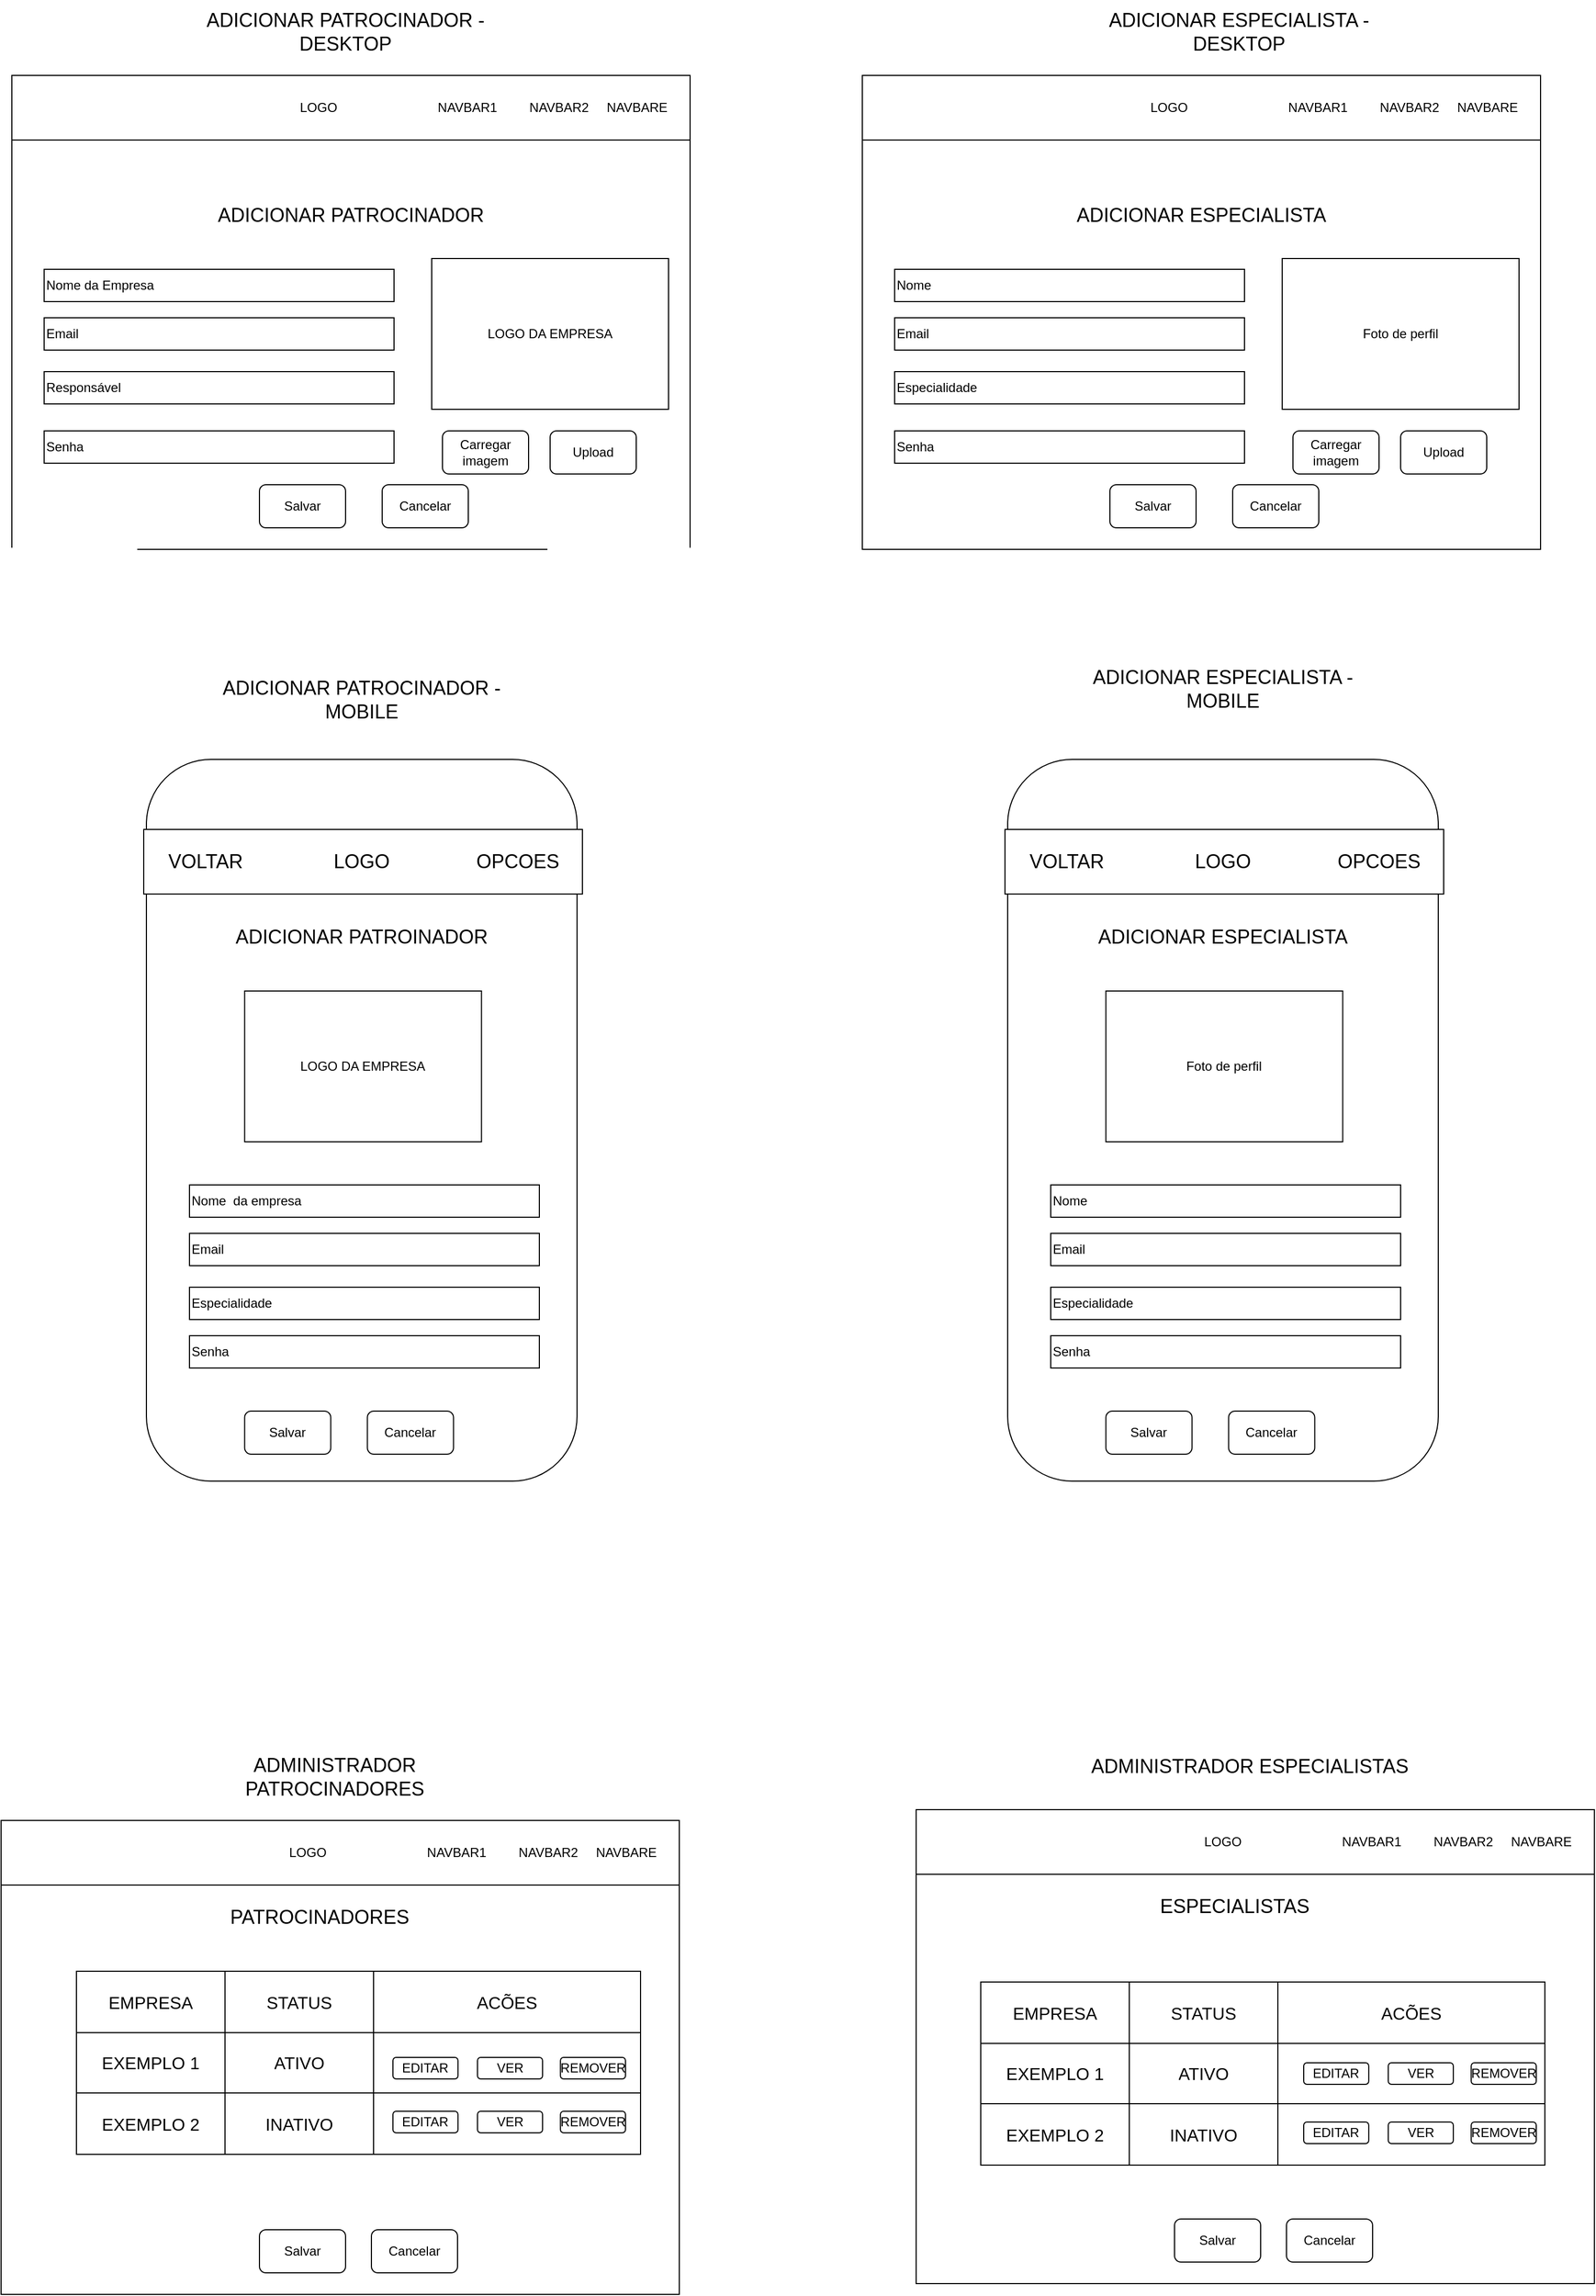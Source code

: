 <mxfile version="24.8.6">
  <diagram id="C5RBs43oDa-KdzZeNtuy" name="Page-1">
    <mxGraphModel dx="1613" dy="696" grid="1" gridSize="10" guides="1" tooltips="1" connect="1" arrows="1" fold="1" page="1" pageScale="1" pageWidth="827" pageHeight="1169" math="0" shadow="0">
      <root>
        <mxCell id="WIyWlLk6GJQsqaUBKTNV-0" />
        <mxCell id="WIyWlLk6GJQsqaUBKTNV-1" parent="WIyWlLk6GJQsqaUBKTNV-0" />
        <mxCell id="5sqfvWZxf14iEMMLBV97-0" value="" style="rounded=0;whiteSpace=wrap;html=1;" vertex="1" parent="WIyWlLk6GJQsqaUBKTNV-1">
          <mxGeometry x="70" y="80" width="630" height="440" as="geometry" />
        </mxCell>
        <mxCell id="5sqfvWZxf14iEMMLBV97-1" value="&amp;nbsp; &amp;nbsp; &amp;nbsp; &amp;nbsp; &amp;nbsp; &amp;nbsp; &amp;nbsp; &amp;nbsp; &amp;nbsp; &amp;nbsp; &amp;nbsp; &amp;nbsp; &amp;nbsp; &amp;nbsp; &amp;nbsp; &amp;nbsp; &amp;nbsp; &amp;nbsp; &amp;nbsp; &amp;nbsp; &amp;nbsp; &amp;nbsp; &amp;nbsp; &amp;nbsp; &amp;nbsp; &amp;nbsp; &amp;nbsp; &amp;nbsp; &amp;nbsp; &amp;nbsp; &amp;nbsp; &amp;nbsp; &amp;nbsp; &amp;nbsp; &amp;nbsp; &amp;nbsp; &amp;nbsp; LOGO&amp;nbsp; &amp;nbsp; &amp;nbsp; &amp;nbsp; &amp;nbsp; &amp;nbsp; &amp;nbsp; &amp;nbsp; &amp;nbsp; &amp;nbsp; &amp;nbsp; &amp;nbsp; &amp;nbsp; &amp;nbsp; NAVBAR1&amp;nbsp; &amp;nbsp; &amp;nbsp; &amp;nbsp; &amp;nbsp;NAVBAR2&amp;nbsp; &amp;nbsp; &amp;nbsp;NAVBARE" style="rounded=0;whiteSpace=wrap;html=1;" vertex="1" parent="WIyWlLk6GJQsqaUBKTNV-1">
          <mxGeometry x="70" y="80" width="630" height="60" as="geometry" />
        </mxCell>
        <mxCell id="5sqfvWZxf14iEMMLBV97-3" value="Nome da Empresa" style="rounded=0;whiteSpace=wrap;html=1;align=left;" vertex="1" parent="WIyWlLk6GJQsqaUBKTNV-1">
          <mxGeometry x="100" y="260" width="325" height="30" as="geometry" />
        </mxCell>
        <mxCell id="5sqfvWZxf14iEMMLBV97-4" value="&lt;font style=&quot;font-size: 18px;&quot;&gt;ADICIONAR PATROCINADOR&lt;/font&gt;" style="text;html=1;align=center;verticalAlign=middle;whiteSpace=wrap;rounded=0;" vertex="1" parent="WIyWlLk6GJQsqaUBKTNV-1">
          <mxGeometry x="235" y="180" width="300" height="60" as="geometry" />
        </mxCell>
        <mxCell id="5sqfvWZxf14iEMMLBV97-5" value="Email" style="rounded=0;whiteSpace=wrap;html=1;align=left;" vertex="1" parent="WIyWlLk6GJQsqaUBKTNV-1">
          <mxGeometry x="100" y="305" width="325" height="30" as="geometry" />
        </mxCell>
        <mxCell id="5sqfvWZxf14iEMMLBV97-6" value="Responsável" style="rounded=0;whiteSpace=wrap;html=1;align=left;" vertex="1" parent="WIyWlLk6GJQsqaUBKTNV-1">
          <mxGeometry x="100" y="355" width="325" height="30" as="geometry" />
        </mxCell>
        <mxCell id="5sqfvWZxf14iEMMLBV97-7" value="LOGO DA EMPRESA" style="rounded=0;whiteSpace=wrap;html=1;" vertex="1" parent="WIyWlLk6GJQsqaUBKTNV-1">
          <mxGeometry x="460" y="250" width="220" height="140" as="geometry" />
        </mxCell>
        <mxCell id="5sqfvWZxf14iEMMLBV97-8" value="Carregar imagem" style="rounded=1;whiteSpace=wrap;html=1;" vertex="1" parent="WIyWlLk6GJQsqaUBKTNV-1">
          <mxGeometry x="470" y="410" width="80" height="40" as="geometry" />
        </mxCell>
        <mxCell id="5sqfvWZxf14iEMMLBV97-9" value="Upload" style="rounded=1;whiteSpace=wrap;html=1;" vertex="1" parent="WIyWlLk6GJQsqaUBKTNV-1">
          <mxGeometry x="570" y="410" width="80" height="40" as="geometry" />
        </mxCell>
        <mxCell id="5sqfvWZxf14iEMMLBV97-10" value="Salvar" style="rounded=1;whiteSpace=wrap;html=1;" vertex="1" parent="WIyWlLk6GJQsqaUBKTNV-1">
          <mxGeometry x="300" y="460" width="80" height="40" as="geometry" />
        </mxCell>
        <mxCell id="5sqfvWZxf14iEMMLBV97-11" value="Cancelar" style="rounded=1;whiteSpace=wrap;html=1;" vertex="1" parent="WIyWlLk6GJQsqaUBKTNV-1">
          <mxGeometry x="414" y="460" width="80" height="40" as="geometry" />
        </mxCell>
        <mxCell id="5sqfvWZxf14iEMMLBV97-12" value="" style="rounded=0;whiteSpace=wrap;html=1;" vertex="1" parent="WIyWlLk6GJQsqaUBKTNV-1">
          <mxGeometry x="860" y="80" width="630" height="440" as="geometry" />
        </mxCell>
        <mxCell id="5sqfvWZxf14iEMMLBV97-13" value="&amp;nbsp; &amp;nbsp; &amp;nbsp; &amp;nbsp; &amp;nbsp; &amp;nbsp; &amp;nbsp; &amp;nbsp; &amp;nbsp; &amp;nbsp; &amp;nbsp; &amp;nbsp; &amp;nbsp; &amp;nbsp; &amp;nbsp; &amp;nbsp; &amp;nbsp; &amp;nbsp; &amp;nbsp; &amp;nbsp; &amp;nbsp; &amp;nbsp; &amp;nbsp; &amp;nbsp; &amp;nbsp; &amp;nbsp; &amp;nbsp; &amp;nbsp; &amp;nbsp; &amp;nbsp; &amp;nbsp; &amp;nbsp; &amp;nbsp; &amp;nbsp; &amp;nbsp; &amp;nbsp; &amp;nbsp; LOGO&amp;nbsp; &amp;nbsp; &amp;nbsp; &amp;nbsp; &amp;nbsp; &amp;nbsp; &amp;nbsp; &amp;nbsp; &amp;nbsp; &amp;nbsp; &amp;nbsp; &amp;nbsp; &amp;nbsp; &amp;nbsp; NAVBAR1&amp;nbsp; &amp;nbsp; &amp;nbsp; &amp;nbsp; &amp;nbsp;NAVBAR2&amp;nbsp; &amp;nbsp; &amp;nbsp;NAVBARE" style="rounded=0;whiteSpace=wrap;html=1;" vertex="1" parent="WIyWlLk6GJQsqaUBKTNV-1">
          <mxGeometry x="860" y="80" width="630" height="60" as="geometry" />
        </mxCell>
        <mxCell id="5sqfvWZxf14iEMMLBV97-14" value="Nome&amp;nbsp;" style="rounded=0;whiteSpace=wrap;html=1;align=left;" vertex="1" parent="WIyWlLk6GJQsqaUBKTNV-1">
          <mxGeometry x="890" y="260" width="325" height="30" as="geometry" />
        </mxCell>
        <mxCell id="5sqfvWZxf14iEMMLBV97-15" value="&lt;span style=&quot;font-size: 18px;&quot;&gt;ADICIONAR ESPECIALISTA&lt;/span&gt;" style="text;html=1;align=center;verticalAlign=middle;whiteSpace=wrap;rounded=0;" vertex="1" parent="WIyWlLk6GJQsqaUBKTNV-1">
          <mxGeometry x="1025" y="180" width="300" height="60" as="geometry" />
        </mxCell>
        <mxCell id="5sqfvWZxf14iEMMLBV97-16" value="Email" style="rounded=0;whiteSpace=wrap;html=1;align=left;" vertex="1" parent="WIyWlLk6GJQsqaUBKTNV-1">
          <mxGeometry x="890" y="305" width="325" height="30" as="geometry" />
        </mxCell>
        <mxCell id="5sqfvWZxf14iEMMLBV97-17" value="Especialidade" style="rounded=0;whiteSpace=wrap;html=1;align=left;" vertex="1" parent="WIyWlLk6GJQsqaUBKTNV-1">
          <mxGeometry x="890" y="355" width="325" height="30" as="geometry" />
        </mxCell>
        <mxCell id="5sqfvWZxf14iEMMLBV97-18" value="Foto de perfil" style="rounded=0;whiteSpace=wrap;html=1;" vertex="1" parent="WIyWlLk6GJQsqaUBKTNV-1">
          <mxGeometry x="1250" y="250" width="220" height="140" as="geometry" />
        </mxCell>
        <mxCell id="5sqfvWZxf14iEMMLBV97-19" value="Carregar imagem" style="rounded=1;whiteSpace=wrap;html=1;" vertex="1" parent="WIyWlLk6GJQsqaUBKTNV-1">
          <mxGeometry x="1260" y="410" width="80" height="40" as="geometry" />
        </mxCell>
        <mxCell id="5sqfvWZxf14iEMMLBV97-20" value="Upload" style="rounded=1;whiteSpace=wrap;html=1;" vertex="1" parent="WIyWlLk6GJQsqaUBKTNV-1">
          <mxGeometry x="1360" y="410" width="80" height="40" as="geometry" />
        </mxCell>
        <mxCell id="5sqfvWZxf14iEMMLBV97-21" value="Salvar" style="rounded=1;whiteSpace=wrap;html=1;" vertex="1" parent="WIyWlLk6GJQsqaUBKTNV-1">
          <mxGeometry x="1090" y="460" width="80" height="40" as="geometry" />
        </mxCell>
        <mxCell id="5sqfvWZxf14iEMMLBV97-22" value="Cancelar" style="rounded=1;whiteSpace=wrap;html=1;" vertex="1" parent="WIyWlLk6GJQsqaUBKTNV-1">
          <mxGeometry x="1204" y="460" width="80" height="40" as="geometry" />
        </mxCell>
        <mxCell id="5sqfvWZxf14iEMMLBV97-24" value="&lt;font style=&quot;font-size: 18px;&quot;&gt;ADICIONAR PATROCINADOR - DESKTOP&lt;/font&gt;" style="text;html=1;align=center;verticalAlign=middle;whiteSpace=wrap;rounded=0;" vertex="1" parent="WIyWlLk6GJQsqaUBKTNV-1">
          <mxGeometry x="230" y="10" width="300" height="60" as="geometry" />
        </mxCell>
        <mxCell id="5sqfvWZxf14iEMMLBV97-25" value="&lt;span style=&quot;font-size: 18px;&quot;&gt;ADICIONAR ESPECIALISTA - DESKTOP&lt;/span&gt;" style="text;html=1;align=center;verticalAlign=middle;whiteSpace=wrap;rounded=0;" vertex="1" parent="WIyWlLk6GJQsqaUBKTNV-1">
          <mxGeometry x="1060" y="10" width="300" height="60" as="geometry" />
        </mxCell>
        <mxCell id="5sqfvWZxf14iEMMLBV97-26" value="" style="rounded=1;whiteSpace=wrap;html=1;rotation=90;" vertex="1" parent="WIyWlLk6GJQsqaUBKTNV-1">
          <mxGeometry x="860" y="850" width="670" height="400" as="geometry" />
        </mxCell>
        <mxCell id="5sqfvWZxf14iEMMLBV97-27" value="&lt;span style=&quot;font-size: 18px;&quot;&gt;ADICIONAR ESPECIALISTA - MOBILE&lt;/span&gt;" style="text;html=1;align=center;verticalAlign=middle;whiteSpace=wrap;rounded=0;" vertex="1" parent="WIyWlLk6GJQsqaUBKTNV-1">
          <mxGeometry x="1045" y="620" width="300" height="60" as="geometry" />
        </mxCell>
        <mxCell id="5sqfvWZxf14iEMMLBV97-28" value="" style="rounded=0;whiteSpace=wrap;html=1;" vertex="1" parent="WIyWlLk6GJQsqaUBKTNV-1">
          <mxGeometry x="992.5" y="780" width="407.5" height="60" as="geometry" />
        </mxCell>
        <mxCell id="5sqfvWZxf14iEMMLBV97-29" value="&lt;span style=&quot;font-size: 18px;&quot;&gt;LOGO&lt;/span&gt;" style="text;html=1;align=center;verticalAlign=middle;whiteSpace=wrap;rounded=0;" vertex="1" parent="WIyWlLk6GJQsqaUBKTNV-1">
          <mxGeometry x="1045" y="780" width="300" height="60" as="geometry" />
        </mxCell>
        <mxCell id="5sqfvWZxf14iEMMLBV97-30" value="&lt;span style=&quot;font-size: 18px;&quot;&gt;VOLTAR&lt;/span&gt;" style="text;html=1;align=center;verticalAlign=middle;whiteSpace=wrap;rounded=0;" vertex="1" parent="WIyWlLk6GJQsqaUBKTNV-1">
          <mxGeometry x="990" y="780" width="120" height="60" as="geometry" />
        </mxCell>
        <mxCell id="5sqfvWZxf14iEMMLBV97-31" value="&lt;span style=&quot;font-size: 18px;&quot;&gt;OPCOES&lt;/span&gt;" style="text;html=1;align=center;verticalAlign=middle;whiteSpace=wrap;rounded=0;" vertex="1" parent="WIyWlLk6GJQsqaUBKTNV-1">
          <mxGeometry x="1280" y="780" width="120" height="60" as="geometry" />
        </mxCell>
        <mxCell id="5sqfvWZxf14iEMMLBV97-32" value="Nome&amp;nbsp;" style="rounded=0;whiteSpace=wrap;html=1;align=left;" vertex="1" parent="WIyWlLk6GJQsqaUBKTNV-1">
          <mxGeometry x="1035" y="1110" width="325" height="30" as="geometry" />
        </mxCell>
        <mxCell id="5sqfvWZxf14iEMMLBV97-33" value="&lt;span style=&quot;font-size: 18px;&quot;&gt;ADICIONAR ESPECIALISTA&lt;/span&gt;" style="text;html=1;align=center;verticalAlign=middle;whiteSpace=wrap;rounded=0;" vertex="1" parent="WIyWlLk6GJQsqaUBKTNV-1">
          <mxGeometry x="1045" y="850" width="300" height="60" as="geometry" />
        </mxCell>
        <mxCell id="5sqfvWZxf14iEMMLBV97-34" value="Email" style="rounded=0;whiteSpace=wrap;html=1;align=left;" vertex="1" parent="WIyWlLk6GJQsqaUBKTNV-1">
          <mxGeometry x="1035" y="1155" width="325" height="30" as="geometry" />
        </mxCell>
        <mxCell id="5sqfvWZxf14iEMMLBV97-35" value="Especialidade" style="rounded=0;whiteSpace=wrap;html=1;align=left;" vertex="1" parent="WIyWlLk6GJQsqaUBKTNV-1">
          <mxGeometry x="1035" y="1205" width="325" height="30" as="geometry" />
        </mxCell>
        <mxCell id="5sqfvWZxf14iEMMLBV97-36" value="Foto de perfil" style="rounded=0;whiteSpace=wrap;html=1;" vertex="1" parent="WIyWlLk6GJQsqaUBKTNV-1">
          <mxGeometry x="1086.25" y="930" width="220" height="140" as="geometry" />
        </mxCell>
        <mxCell id="5sqfvWZxf14iEMMLBV97-37" value="Salvar" style="rounded=1;whiteSpace=wrap;html=1;" vertex="1" parent="WIyWlLk6GJQsqaUBKTNV-1">
          <mxGeometry x="1086.25" y="1320" width="80" height="40" as="geometry" />
        </mxCell>
        <mxCell id="5sqfvWZxf14iEMMLBV97-38" value="Cancelar" style="rounded=1;whiteSpace=wrap;html=1;" vertex="1" parent="WIyWlLk6GJQsqaUBKTNV-1">
          <mxGeometry x="1200.25" y="1320" width="80" height="40" as="geometry" />
        </mxCell>
        <mxCell id="5sqfvWZxf14iEMMLBV97-39" value="Senha" style="rounded=0;whiteSpace=wrap;html=1;align=left;" vertex="1" parent="WIyWlLk6GJQsqaUBKTNV-1">
          <mxGeometry x="1035" y="1250" width="325" height="30" as="geometry" />
        </mxCell>
        <mxCell id="5sqfvWZxf14iEMMLBV97-40" value="Senha" style="rounded=0;whiteSpace=wrap;html=1;align=left;" vertex="1" parent="WIyWlLk6GJQsqaUBKTNV-1">
          <mxGeometry x="890" y="410" width="325" height="30" as="geometry" />
        </mxCell>
        <mxCell id="5sqfvWZxf14iEMMLBV97-41" value="Senha" style="rounded=0;whiteSpace=wrap;html=1;align=left;" vertex="1" parent="WIyWlLk6GJQsqaUBKTNV-1">
          <mxGeometry x="100" y="410" width="325" height="30" as="geometry" />
        </mxCell>
        <mxCell id="5sqfvWZxf14iEMMLBV97-42" value="" style="rounded=1;whiteSpace=wrap;html=1;rotation=90;" vertex="1" parent="WIyWlLk6GJQsqaUBKTNV-1">
          <mxGeometry x="60" y="850" width="670" height="400" as="geometry" />
        </mxCell>
        <mxCell id="5sqfvWZxf14iEMMLBV97-43" value="" style="rounded=0;whiteSpace=wrap;html=1;" vertex="1" parent="WIyWlLk6GJQsqaUBKTNV-1">
          <mxGeometry x="192.5" y="780" width="407.5" height="60" as="geometry" />
        </mxCell>
        <mxCell id="5sqfvWZxf14iEMMLBV97-44" value="&lt;span style=&quot;font-size: 18px;&quot;&gt;LOGO&lt;/span&gt;" style="text;html=1;align=center;verticalAlign=middle;whiteSpace=wrap;rounded=0;" vertex="1" parent="WIyWlLk6GJQsqaUBKTNV-1">
          <mxGeometry x="245" y="780" width="300" height="60" as="geometry" />
        </mxCell>
        <mxCell id="5sqfvWZxf14iEMMLBV97-45" value="&lt;span style=&quot;font-size: 18px;&quot;&gt;VOLTAR&lt;/span&gt;" style="text;html=1;align=center;verticalAlign=middle;whiteSpace=wrap;rounded=0;" vertex="1" parent="WIyWlLk6GJQsqaUBKTNV-1">
          <mxGeometry x="190" y="780" width="120" height="60" as="geometry" />
        </mxCell>
        <mxCell id="5sqfvWZxf14iEMMLBV97-46" value="&lt;span style=&quot;font-size: 18px;&quot;&gt;OPCOES&lt;/span&gt;" style="text;html=1;align=center;verticalAlign=middle;whiteSpace=wrap;rounded=0;" vertex="1" parent="WIyWlLk6GJQsqaUBKTNV-1">
          <mxGeometry x="480" y="780" width="120" height="60" as="geometry" />
        </mxCell>
        <mxCell id="5sqfvWZxf14iEMMLBV97-47" value="Nome&amp;nbsp; da empresa" style="rounded=0;whiteSpace=wrap;html=1;align=left;" vertex="1" parent="WIyWlLk6GJQsqaUBKTNV-1">
          <mxGeometry x="235" y="1110" width="325" height="30" as="geometry" />
        </mxCell>
        <mxCell id="5sqfvWZxf14iEMMLBV97-48" value="&lt;span style=&quot;font-size: 18px;&quot;&gt;ADICIONAR PATROINADOR&lt;/span&gt;" style="text;html=1;align=center;verticalAlign=middle;whiteSpace=wrap;rounded=0;" vertex="1" parent="WIyWlLk6GJQsqaUBKTNV-1">
          <mxGeometry x="245" y="850" width="300" height="60" as="geometry" />
        </mxCell>
        <mxCell id="5sqfvWZxf14iEMMLBV97-49" value="Email" style="rounded=0;whiteSpace=wrap;html=1;align=left;" vertex="1" parent="WIyWlLk6GJQsqaUBKTNV-1">
          <mxGeometry x="235" y="1155" width="325" height="30" as="geometry" />
        </mxCell>
        <mxCell id="5sqfvWZxf14iEMMLBV97-50" value="Especialidade" style="rounded=0;whiteSpace=wrap;html=1;align=left;" vertex="1" parent="WIyWlLk6GJQsqaUBKTNV-1">
          <mxGeometry x="235" y="1205" width="325" height="30" as="geometry" />
        </mxCell>
        <mxCell id="5sqfvWZxf14iEMMLBV97-51" value="LOGO DA EMPRESA" style="rounded=0;whiteSpace=wrap;html=1;" vertex="1" parent="WIyWlLk6GJQsqaUBKTNV-1">
          <mxGeometry x="286.25" y="930" width="220" height="140" as="geometry" />
        </mxCell>
        <mxCell id="5sqfvWZxf14iEMMLBV97-52" value="Salvar" style="rounded=1;whiteSpace=wrap;html=1;" vertex="1" parent="WIyWlLk6GJQsqaUBKTNV-1">
          <mxGeometry x="286.25" y="1320" width="80" height="40" as="geometry" />
        </mxCell>
        <mxCell id="5sqfvWZxf14iEMMLBV97-53" value="Cancelar" style="rounded=1;whiteSpace=wrap;html=1;" vertex="1" parent="WIyWlLk6GJQsqaUBKTNV-1">
          <mxGeometry x="400.25" y="1320" width="80" height="40" as="geometry" />
        </mxCell>
        <mxCell id="5sqfvWZxf14iEMMLBV97-54" value="Senha" style="rounded=0;whiteSpace=wrap;html=1;align=left;" vertex="1" parent="WIyWlLk6GJQsqaUBKTNV-1">
          <mxGeometry x="235" y="1250" width="325" height="30" as="geometry" />
        </mxCell>
        <mxCell id="5sqfvWZxf14iEMMLBV97-55" value="&lt;span style=&quot;font-size: 18px;&quot;&gt;ADICIONAR PATROCINADOR - MOBILE&lt;/span&gt;" style="text;html=1;align=center;verticalAlign=middle;whiteSpace=wrap;rounded=0;" vertex="1" parent="WIyWlLk6GJQsqaUBKTNV-1">
          <mxGeometry x="245" y="630" width="300" height="60" as="geometry" />
        </mxCell>
        <mxCell id="5sqfvWZxf14iEMMLBV97-56" value="" style="rounded=0;whiteSpace=wrap;html=1;" vertex="1" parent="WIyWlLk6GJQsqaUBKTNV-1">
          <mxGeometry x="60" y="1700" width="630" height="440" as="geometry" />
        </mxCell>
        <mxCell id="5sqfvWZxf14iEMMLBV97-57" value="&amp;nbsp; &amp;nbsp; &amp;nbsp; &amp;nbsp; &amp;nbsp; &amp;nbsp; &amp;nbsp; &amp;nbsp; &amp;nbsp; &amp;nbsp; &amp;nbsp; &amp;nbsp; &amp;nbsp; &amp;nbsp; &amp;nbsp; &amp;nbsp; &amp;nbsp; &amp;nbsp; &amp;nbsp; &amp;nbsp; &amp;nbsp; &amp;nbsp; &amp;nbsp; &amp;nbsp; &amp;nbsp; &amp;nbsp; &amp;nbsp; &amp;nbsp; &amp;nbsp; &amp;nbsp; &amp;nbsp; &amp;nbsp; &amp;nbsp; &amp;nbsp; &amp;nbsp; &amp;nbsp; &amp;nbsp; LOGO&amp;nbsp; &amp;nbsp; &amp;nbsp; &amp;nbsp; &amp;nbsp; &amp;nbsp; &amp;nbsp; &amp;nbsp; &amp;nbsp; &amp;nbsp; &amp;nbsp; &amp;nbsp; &amp;nbsp; &amp;nbsp; NAVBAR1&amp;nbsp; &amp;nbsp; &amp;nbsp; &amp;nbsp; &amp;nbsp;NAVBAR2&amp;nbsp; &amp;nbsp; &amp;nbsp;NAVBARE" style="rounded=0;whiteSpace=wrap;html=1;" vertex="1" parent="WIyWlLk6GJQsqaUBKTNV-1">
          <mxGeometry x="60" y="1700" width="630" height="60" as="geometry" />
        </mxCell>
        <mxCell id="5sqfvWZxf14iEMMLBV97-59" value="&lt;font style=&quot;font-size: 18px;&quot;&gt;PATROCINADORES&lt;/font&gt;" style="text;html=1;align=center;verticalAlign=middle;whiteSpace=wrap;rounded=0;" vertex="1" parent="WIyWlLk6GJQsqaUBKTNV-1">
          <mxGeometry x="206.25" y="1760" width="300" height="60" as="geometry" />
        </mxCell>
        <mxCell id="5sqfvWZxf14iEMMLBV97-65" value="Salvar" style="rounded=1;whiteSpace=wrap;html=1;" vertex="1" parent="WIyWlLk6GJQsqaUBKTNV-1">
          <mxGeometry x="300" y="2080" width="80" height="40" as="geometry" />
        </mxCell>
        <mxCell id="5sqfvWZxf14iEMMLBV97-66" value="Cancelar" style="rounded=1;whiteSpace=wrap;html=1;" vertex="1" parent="WIyWlLk6GJQsqaUBKTNV-1">
          <mxGeometry x="404" y="2080" width="80" height="40" as="geometry" />
        </mxCell>
        <mxCell id="5sqfvWZxf14iEMMLBV97-67" value="&lt;span style=&quot;font-size: 18px;&quot;&gt;ADMINISTRADOR PATROCINADORES&lt;/span&gt;" style="text;html=1;align=center;verticalAlign=middle;whiteSpace=wrap;rounded=0;" vertex="1" parent="WIyWlLk6GJQsqaUBKTNV-1">
          <mxGeometry x="220" y="1630" width="300" height="60" as="geometry" />
        </mxCell>
        <mxCell id="5sqfvWZxf14iEMMLBV97-70" value="" style="shape=table;startSize=0;container=1;collapsible=0;childLayout=tableLayout;fontSize=16;" vertex="1" parent="WIyWlLk6GJQsqaUBKTNV-1">
          <mxGeometry x="130" y="1840" width="524" height="170" as="geometry" />
        </mxCell>
        <mxCell id="5sqfvWZxf14iEMMLBV97-71" value="" style="shape=tableRow;horizontal=0;startSize=0;swimlaneHead=0;swimlaneBody=0;strokeColor=inherit;top=0;left=0;bottom=0;right=0;collapsible=0;dropTarget=0;fillColor=none;points=[[0,0.5],[1,0.5]];portConstraint=eastwest;fontSize=16;" vertex="1" parent="5sqfvWZxf14iEMMLBV97-70">
          <mxGeometry width="524" height="57" as="geometry" />
        </mxCell>
        <mxCell id="5sqfvWZxf14iEMMLBV97-72" value="EMPRESA" style="shape=partialRectangle;html=1;whiteSpace=wrap;connectable=0;strokeColor=inherit;overflow=hidden;fillColor=none;top=0;left=0;bottom=0;right=0;pointerEvents=1;fontSize=16;" vertex="1" parent="5sqfvWZxf14iEMMLBV97-71">
          <mxGeometry width="138" height="57" as="geometry">
            <mxRectangle width="138" height="57" as="alternateBounds" />
          </mxGeometry>
        </mxCell>
        <mxCell id="5sqfvWZxf14iEMMLBV97-73" value="STATUS" style="shape=partialRectangle;html=1;whiteSpace=wrap;connectable=0;strokeColor=inherit;overflow=hidden;fillColor=none;top=0;left=0;bottom=0;right=0;pointerEvents=1;fontSize=16;" vertex="1" parent="5sqfvWZxf14iEMMLBV97-71">
          <mxGeometry x="138" width="138" height="57" as="geometry">
            <mxRectangle width="138" height="57" as="alternateBounds" />
          </mxGeometry>
        </mxCell>
        <mxCell id="5sqfvWZxf14iEMMLBV97-74" value="ACÕES" style="shape=partialRectangle;html=1;whiteSpace=wrap;connectable=0;strokeColor=inherit;overflow=hidden;fillColor=none;top=0;left=0;bottom=0;right=0;pointerEvents=1;fontSize=16;" vertex="1" parent="5sqfvWZxf14iEMMLBV97-71">
          <mxGeometry x="276" width="248" height="57" as="geometry">
            <mxRectangle width="248" height="57" as="alternateBounds" />
          </mxGeometry>
        </mxCell>
        <mxCell id="5sqfvWZxf14iEMMLBV97-75" value="" style="shape=tableRow;horizontal=0;startSize=0;swimlaneHead=0;swimlaneBody=0;strokeColor=inherit;top=0;left=0;bottom=0;right=0;collapsible=0;dropTarget=0;fillColor=none;points=[[0,0.5],[1,0.5]];portConstraint=eastwest;fontSize=16;" vertex="1" parent="5sqfvWZxf14iEMMLBV97-70">
          <mxGeometry y="57" width="524" height="56" as="geometry" />
        </mxCell>
        <mxCell id="5sqfvWZxf14iEMMLBV97-76" value="EXEMPLO 1" style="shape=partialRectangle;html=1;whiteSpace=wrap;connectable=0;strokeColor=inherit;overflow=hidden;fillColor=none;top=0;left=0;bottom=0;right=0;pointerEvents=1;fontSize=16;" vertex="1" parent="5sqfvWZxf14iEMMLBV97-75">
          <mxGeometry width="138" height="56" as="geometry">
            <mxRectangle width="138" height="56" as="alternateBounds" />
          </mxGeometry>
        </mxCell>
        <mxCell id="5sqfvWZxf14iEMMLBV97-77" value="ATIVO" style="shape=partialRectangle;html=1;whiteSpace=wrap;connectable=0;strokeColor=inherit;overflow=hidden;fillColor=none;top=0;left=0;bottom=0;right=0;pointerEvents=1;fontSize=16;" vertex="1" parent="5sqfvWZxf14iEMMLBV97-75">
          <mxGeometry x="138" width="138" height="56" as="geometry">
            <mxRectangle width="138" height="56" as="alternateBounds" />
          </mxGeometry>
        </mxCell>
        <mxCell id="5sqfvWZxf14iEMMLBV97-78" value="" style="shape=partialRectangle;html=1;whiteSpace=wrap;connectable=0;strokeColor=inherit;overflow=hidden;fillColor=none;top=0;left=0;bottom=0;right=0;pointerEvents=1;fontSize=16;" vertex="1" parent="5sqfvWZxf14iEMMLBV97-75">
          <mxGeometry x="276" width="248" height="56" as="geometry">
            <mxRectangle width="248" height="56" as="alternateBounds" />
          </mxGeometry>
        </mxCell>
        <mxCell id="5sqfvWZxf14iEMMLBV97-79" value="" style="shape=tableRow;horizontal=0;startSize=0;swimlaneHead=0;swimlaneBody=0;strokeColor=inherit;top=0;left=0;bottom=0;right=0;collapsible=0;dropTarget=0;fillColor=none;points=[[0,0.5],[1,0.5]];portConstraint=eastwest;fontSize=16;" vertex="1" parent="5sqfvWZxf14iEMMLBV97-70">
          <mxGeometry y="113" width="524" height="57" as="geometry" />
        </mxCell>
        <mxCell id="5sqfvWZxf14iEMMLBV97-80" value="EXEMPLO 2" style="shape=partialRectangle;html=1;whiteSpace=wrap;connectable=0;strokeColor=inherit;overflow=hidden;fillColor=none;top=0;left=0;bottom=0;right=0;pointerEvents=1;fontSize=16;" vertex="1" parent="5sqfvWZxf14iEMMLBV97-79">
          <mxGeometry width="138" height="57" as="geometry">
            <mxRectangle width="138" height="57" as="alternateBounds" />
          </mxGeometry>
        </mxCell>
        <mxCell id="5sqfvWZxf14iEMMLBV97-81" value="INATIVO" style="shape=partialRectangle;html=1;whiteSpace=wrap;connectable=0;strokeColor=inherit;overflow=hidden;fillColor=none;top=0;left=0;bottom=0;right=0;pointerEvents=1;fontSize=16;" vertex="1" parent="5sqfvWZxf14iEMMLBV97-79">
          <mxGeometry x="138" width="138" height="57" as="geometry">
            <mxRectangle width="138" height="57" as="alternateBounds" />
          </mxGeometry>
        </mxCell>
        <mxCell id="5sqfvWZxf14iEMMLBV97-82" value="" style="shape=partialRectangle;html=1;whiteSpace=wrap;connectable=0;strokeColor=inherit;overflow=hidden;fillColor=none;top=0;left=0;bottom=0;right=0;pointerEvents=1;fontSize=16;" vertex="1" parent="5sqfvWZxf14iEMMLBV97-79">
          <mxGeometry x="276" width="248" height="57" as="geometry">
            <mxRectangle width="248" height="57" as="alternateBounds" />
          </mxGeometry>
        </mxCell>
        <mxCell id="5sqfvWZxf14iEMMLBV97-86" value="" style="group" vertex="1" connectable="0" parent="WIyWlLk6GJQsqaUBKTNV-1">
          <mxGeometry x="424" y="1920" width="216" height="20" as="geometry" />
        </mxCell>
        <mxCell id="5sqfvWZxf14iEMMLBV97-83" value="EDITAR" style="rounded=1;whiteSpace=wrap;html=1;" vertex="1" parent="5sqfvWZxf14iEMMLBV97-86">
          <mxGeometry width="60.42" height="20" as="geometry" />
        </mxCell>
        <mxCell id="5sqfvWZxf14iEMMLBV97-84" value="VER" style="rounded=1;whiteSpace=wrap;html=1;" vertex="1" parent="5sqfvWZxf14iEMMLBV97-86">
          <mxGeometry x="78.545" width="60.42" height="20" as="geometry" />
        </mxCell>
        <mxCell id="5sqfvWZxf14iEMMLBV97-85" value="REMOVER" style="rounded=1;whiteSpace=wrap;html=1;" vertex="1" parent="5sqfvWZxf14iEMMLBV97-86">
          <mxGeometry x="155.58" width="60.42" height="20" as="geometry" />
        </mxCell>
        <mxCell id="5sqfvWZxf14iEMMLBV97-87" value="" style="group" vertex="1" connectable="0" parent="WIyWlLk6GJQsqaUBKTNV-1">
          <mxGeometry x="424" y="1970" width="216" height="20" as="geometry" />
        </mxCell>
        <mxCell id="5sqfvWZxf14iEMMLBV97-88" value="EDITAR" style="rounded=1;whiteSpace=wrap;html=1;" vertex="1" parent="5sqfvWZxf14iEMMLBV97-87">
          <mxGeometry width="60.42" height="20" as="geometry" />
        </mxCell>
        <mxCell id="5sqfvWZxf14iEMMLBV97-89" value="VER" style="rounded=1;whiteSpace=wrap;html=1;" vertex="1" parent="5sqfvWZxf14iEMMLBV97-87">
          <mxGeometry x="78.545" width="60.42" height="20" as="geometry" />
        </mxCell>
        <mxCell id="5sqfvWZxf14iEMMLBV97-90" value="REMOVER" style="rounded=1;whiteSpace=wrap;html=1;" vertex="1" parent="5sqfvWZxf14iEMMLBV97-87">
          <mxGeometry x="155.58" width="60.42" height="20" as="geometry" />
        </mxCell>
        <mxCell id="5sqfvWZxf14iEMMLBV97-91" value="" style="rounded=0;whiteSpace=wrap;html=1;" vertex="1" parent="WIyWlLk6GJQsqaUBKTNV-1">
          <mxGeometry x="910" y="1690" width="630" height="440" as="geometry" />
        </mxCell>
        <mxCell id="5sqfvWZxf14iEMMLBV97-92" value="&amp;nbsp; &amp;nbsp; &amp;nbsp; &amp;nbsp; &amp;nbsp; &amp;nbsp; &amp;nbsp; &amp;nbsp; &amp;nbsp; &amp;nbsp; &amp;nbsp; &amp;nbsp; &amp;nbsp; &amp;nbsp; &amp;nbsp; &amp;nbsp; &amp;nbsp; &amp;nbsp; &amp;nbsp; &amp;nbsp; &amp;nbsp; &amp;nbsp; &amp;nbsp; &amp;nbsp; &amp;nbsp; &amp;nbsp; &amp;nbsp; &amp;nbsp; &amp;nbsp; &amp;nbsp; &amp;nbsp; &amp;nbsp; &amp;nbsp; &amp;nbsp; &amp;nbsp; &amp;nbsp; &amp;nbsp; LOGO&amp;nbsp; &amp;nbsp; &amp;nbsp; &amp;nbsp; &amp;nbsp; &amp;nbsp; &amp;nbsp; &amp;nbsp; &amp;nbsp; &amp;nbsp; &amp;nbsp; &amp;nbsp; &amp;nbsp; &amp;nbsp; NAVBAR1&amp;nbsp; &amp;nbsp; &amp;nbsp; &amp;nbsp; &amp;nbsp;NAVBAR2&amp;nbsp; &amp;nbsp; &amp;nbsp;NAVBARE" style="rounded=0;whiteSpace=wrap;html=1;" vertex="1" parent="WIyWlLk6GJQsqaUBKTNV-1">
          <mxGeometry x="910" y="1690" width="630" height="60" as="geometry" />
        </mxCell>
        <mxCell id="5sqfvWZxf14iEMMLBV97-93" value="&lt;font style=&quot;font-size: 18px;&quot;&gt;ESPECIALISTAS&lt;/font&gt;" style="text;html=1;align=center;verticalAlign=middle;whiteSpace=wrap;rounded=0;" vertex="1" parent="WIyWlLk6GJQsqaUBKTNV-1">
          <mxGeometry x="1056.25" y="1750" width="300" height="60" as="geometry" />
        </mxCell>
        <mxCell id="5sqfvWZxf14iEMMLBV97-94" value="Salvar" style="rounded=1;whiteSpace=wrap;html=1;" vertex="1" parent="WIyWlLk6GJQsqaUBKTNV-1">
          <mxGeometry x="1150" y="2070" width="80" height="40" as="geometry" />
        </mxCell>
        <mxCell id="5sqfvWZxf14iEMMLBV97-95" value="Cancelar" style="rounded=1;whiteSpace=wrap;html=1;" vertex="1" parent="WIyWlLk6GJQsqaUBKTNV-1">
          <mxGeometry x="1254" y="2070" width="80" height="40" as="geometry" />
        </mxCell>
        <mxCell id="5sqfvWZxf14iEMMLBV97-96" value="&lt;span style=&quot;font-size: 18px;&quot;&gt;ADMINISTRADOR ESPECIALISTAS&lt;/span&gt;" style="text;html=1;align=center;verticalAlign=middle;whiteSpace=wrap;rounded=0;" vertex="1" parent="WIyWlLk6GJQsqaUBKTNV-1">
          <mxGeometry x="1070" y="1620" width="300" height="60" as="geometry" />
        </mxCell>
        <mxCell id="5sqfvWZxf14iEMMLBV97-97" value="" style="shape=table;startSize=0;container=1;collapsible=0;childLayout=tableLayout;fontSize=16;" vertex="1" parent="WIyWlLk6GJQsqaUBKTNV-1">
          <mxGeometry x="970" y="1850" width="524" height="170" as="geometry" />
        </mxCell>
        <mxCell id="5sqfvWZxf14iEMMLBV97-98" value="" style="shape=tableRow;horizontal=0;startSize=0;swimlaneHead=0;swimlaneBody=0;strokeColor=inherit;top=0;left=0;bottom=0;right=0;collapsible=0;dropTarget=0;fillColor=none;points=[[0,0.5],[1,0.5]];portConstraint=eastwest;fontSize=16;" vertex="1" parent="5sqfvWZxf14iEMMLBV97-97">
          <mxGeometry width="524" height="57" as="geometry" />
        </mxCell>
        <mxCell id="5sqfvWZxf14iEMMLBV97-99" value="EMPRESA" style="shape=partialRectangle;html=1;whiteSpace=wrap;connectable=0;strokeColor=inherit;overflow=hidden;fillColor=none;top=0;left=0;bottom=0;right=0;pointerEvents=1;fontSize=16;" vertex="1" parent="5sqfvWZxf14iEMMLBV97-98">
          <mxGeometry width="138" height="57" as="geometry">
            <mxRectangle width="138" height="57" as="alternateBounds" />
          </mxGeometry>
        </mxCell>
        <mxCell id="5sqfvWZxf14iEMMLBV97-100" value="STATUS" style="shape=partialRectangle;html=1;whiteSpace=wrap;connectable=0;strokeColor=inherit;overflow=hidden;fillColor=none;top=0;left=0;bottom=0;right=0;pointerEvents=1;fontSize=16;" vertex="1" parent="5sqfvWZxf14iEMMLBV97-98">
          <mxGeometry x="138" width="138" height="57" as="geometry">
            <mxRectangle width="138" height="57" as="alternateBounds" />
          </mxGeometry>
        </mxCell>
        <mxCell id="5sqfvWZxf14iEMMLBV97-101" value="ACÕES" style="shape=partialRectangle;html=1;whiteSpace=wrap;connectable=0;strokeColor=inherit;overflow=hidden;fillColor=none;top=0;left=0;bottom=0;right=0;pointerEvents=1;fontSize=16;" vertex="1" parent="5sqfvWZxf14iEMMLBV97-98">
          <mxGeometry x="276" width="248" height="57" as="geometry">
            <mxRectangle width="248" height="57" as="alternateBounds" />
          </mxGeometry>
        </mxCell>
        <mxCell id="5sqfvWZxf14iEMMLBV97-102" value="" style="shape=tableRow;horizontal=0;startSize=0;swimlaneHead=0;swimlaneBody=0;strokeColor=inherit;top=0;left=0;bottom=0;right=0;collapsible=0;dropTarget=0;fillColor=none;points=[[0,0.5],[1,0.5]];portConstraint=eastwest;fontSize=16;" vertex="1" parent="5sqfvWZxf14iEMMLBV97-97">
          <mxGeometry y="57" width="524" height="56" as="geometry" />
        </mxCell>
        <mxCell id="5sqfvWZxf14iEMMLBV97-103" value="EXEMPLO 1" style="shape=partialRectangle;html=1;whiteSpace=wrap;connectable=0;strokeColor=inherit;overflow=hidden;fillColor=none;top=0;left=0;bottom=0;right=0;pointerEvents=1;fontSize=16;" vertex="1" parent="5sqfvWZxf14iEMMLBV97-102">
          <mxGeometry width="138" height="56" as="geometry">
            <mxRectangle width="138" height="56" as="alternateBounds" />
          </mxGeometry>
        </mxCell>
        <mxCell id="5sqfvWZxf14iEMMLBV97-104" value="ATIVO" style="shape=partialRectangle;html=1;whiteSpace=wrap;connectable=0;strokeColor=inherit;overflow=hidden;fillColor=none;top=0;left=0;bottom=0;right=0;pointerEvents=1;fontSize=16;" vertex="1" parent="5sqfvWZxf14iEMMLBV97-102">
          <mxGeometry x="138" width="138" height="56" as="geometry">
            <mxRectangle width="138" height="56" as="alternateBounds" />
          </mxGeometry>
        </mxCell>
        <mxCell id="5sqfvWZxf14iEMMLBV97-105" value="" style="shape=partialRectangle;html=1;whiteSpace=wrap;connectable=0;strokeColor=inherit;overflow=hidden;fillColor=none;top=0;left=0;bottom=0;right=0;pointerEvents=1;fontSize=16;" vertex="1" parent="5sqfvWZxf14iEMMLBV97-102">
          <mxGeometry x="276" width="248" height="56" as="geometry">
            <mxRectangle width="248" height="56" as="alternateBounds" />
          </mxGeometry>
        </mxCell>
        <mxCell id="5sqfvWZxf14iEMMLBV97-106" value="" style="shape=tableRow;horizontal=0;startSize=0;swimlaneHead=0;swimlaneBody=0;strokeColor=inherit;top=0;left=0;bottom=0;right=0;collapsible=0;dropTarget=0;fillColor=none;points=[[0,0.5],[1,0.5]];portConstraint=eastwest;fontSize=16;" vertex="1" parent="5sqfvWZxf14iEMMLBV97-97">
          <mxGeometry y="113" width="524" height="57" as="geometry" />
        </mxCell>
        <mxCell id="5sqfvWZxf14iEMMLBV97-107" value="EXEMPLO 2" style="shape=partialRectangle;html=1;whiteSpace=wrap;connectable=0;strokeColor=inherit;overflow=hidden;fillColor=none;top=0;left=0;bottom=0;right=0;pointerEvents=1;fontSize=16;" vertex="1" parent="5sqfvWZxf14iEMMLBV97-106">
          <mxGeometry width="138" height="57" as="geometry">
            <mxRectangle width="138" height="57" as="alternateBounds" />
          </mxGeometry>
        </mxCell>
        <mxCell id="5sqfvWZxf14iEMMLBV97-108" value="INATIVO" style="shape=partialRectangle;html=1;whiteSpace=wrap;connectable=0;strokeColor=inherit;overflow=hidden;fillColor=none;top=0;left=0;bottom=0;right=0;pointerEvents=1;fontSize=16;" vertex="1" parent="5sqfvWZxf14iEMMLBV97-106">
          <mxGeometry x="138" width="138" height="57" as="geometry">
            <mxRectangle width="138" height="57" as="alternateBounds" />
          </mxGeometry>
        </mxCell>
        <mxCell id="5sqfvWZxf14iEMMLBV97-109" value="" style="shape=partialRectangle;html=1;whiteSpace=wrap;connectable=0;strokeColor=inherit;overflow=hidden;fillColor=none;top=0;left=0;bottom=0;right=0;pointerEvents=1;fontSize=16;" vertex="1" parent="5sqfvWZxf14iEMMLBV97-106">
          <mxGeometry x="276" width="248" height="57" as="geometry">
            <mxRectangle width="248" height="57" as="alternateBounds" />
          </mxGeometry>
        </mxCell>
        <mxCell id="5sqfvWZxf14iEMMLBV97-110" value="" style="group" vertex="1" connectable="0" parent="WIyWlLk6GJQsqaUBKTNV-1">
          <mxGeometry x="1270" y="1925" width="216" height="20" as="geometry" />
        </mxCell>
        <mxCell id="5sqfvWZxf14iEMMLBV97-111" value="EDITAR" style="rounded=1;whiteSpace=wrap;html=1;" vertex="1" parent="5sqfvWZxf14iEMMLBV97-110">
          <mxGeometry width="60.42" height="20" as="geometry" />
        </mxCell>
        <mxCell id="5sqfvWZxf14iEMMLBV97-112" value="VER" style="rounded=1;whiteSpace=wrap;html=1;" vertex="1" parent="5sqfvWZxf14iEMMLBV97-110">
          <mxGeometry x="78.545" width="60.42" height="20" as="geometry" />
        </mxCell>
        <mxCell id="5sqfvWZxf14iEMMLBV97-113" value="REMOVER" style="rounded=1;whiteSpace=wrap;html=1;" vertex="1" parent="5sqfvWZxf14iEMMLBV97-110">
          <mxGeometry x="155.58" width="60.42" height="20" as="geometry" />
        </mxCell>
        <mxCell id="5sqfvWZxf14iEMMLBV97-114" value="" style="group" vertex="1" connectable="0" parent="WIyWlLk6GJQsqaUBKTNV-1">
          <mxGeometry x="1290" y="1980" width="216" height="20" as="geometry" />
        </mxCell>
        <mxCell id="5sqfvWZxf14iEMMLBV97-115" value="EDITAR" style="rounded=1;whiteSpace=wrap;html=1;" vertex="1" parent="5sqfvWZxf14iEMMLBV97-114">
          <mxGeometry x="-20" width="60.42" height="20" as="geometry" />
        </mxCell>
        <mxCell id="5sqfvWZxf14iEMMLBV97-116" value="VER" style="rounded=1;whiteSpace=wrap;html=1;" vertex="1" parent="5sqfvWZxf14iEMMLBV97-114">
          <mxGeometry x="58.545" width="60.42" height="20" as="geometry" />
        </mxCell>
        <mxCell id="5sqfvWZxf14iEMMLBV97-117" value="REMOVER" style="rounded=1;whiteSpace=wrap;html=1;" vertex="1" parent="5sqfvWZxf14iEMMLBV97-114">
          <mxGeometry x="135.58" width="60.42" height="20" as="geometry" />
        </mxCell>
      </root>
    </mxGraphModel>
  </diagram>
</mxfile>
